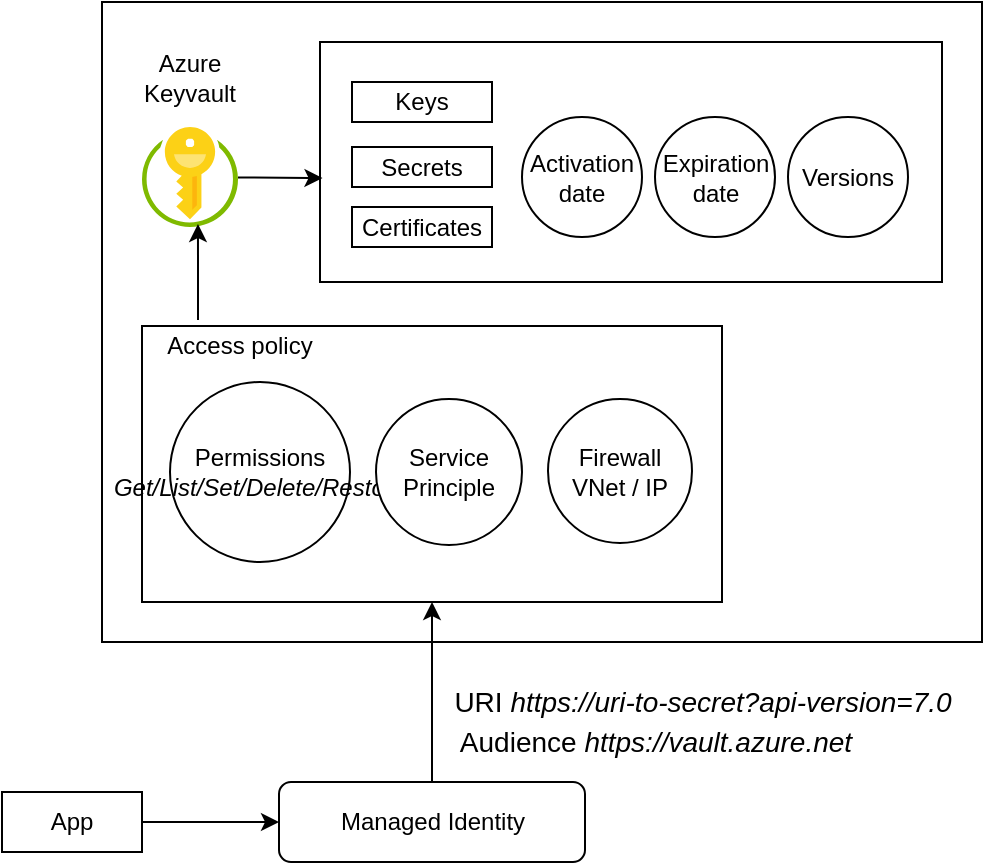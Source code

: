 <mxfile version="12.1.3" pages="1"><diagram id="S5k9Wi0amJ3152-O9uND" name="Page-1"><mxGraphModel dx="1408" dy="602" grid="1" gridSize="10" guides="1" tooltips="1" connect="1" arrows="1" fold="1" page="1" pageScale="1" pageWidth="850" pageHeight="1100" math="0" shadow="0"><root><mxCell id="0"/><mxCell id="1" parent="0"/><mxCell id="ESPYaX8r0ey1SjZf2rnO-36" value="" style="rounded=0;whiteSpace=wrap;html=1;" vertex="1" parent="1"><mxGeometry x="240" y="40" width="440" height="320" as="geometry"/></mxCell><mxCell id="ESPYaX8r0ey1SjZf2rnO-37" value="" style="rounded=0;whiteSpace=wrap;html=1;" vertex="1" parent="1"><mxGeometry x="260" y="202" width="290" height="138" as="geometry"/></mxCell><mxCell id="ESPYaX8r0ey1SjZf2rnO-32" value="" style="rounded=0;whiteSpace=wrap;html=1;" vertex="1" parent="1"><mxGeometry x="349" y="60" width="311" height="120" as="geometry"/></mxCell><mxCell id="ESPYaX8r0ey1SjZf2rnO-2" value="" style="aspect=fixed;html=1;points=[];align=center;image;fontSize=12;image=img/lib/mscae/Key_Vaults.svg;" vertex="1" parent="1"><mxGeometry x="260" y="102.5" width="48" height="50" as="geometry"/></mxCell><mxCell id="ESPYaX8r0ey1SjZf2rnO-3" value="&lt;div&gt;Keys&lt;/div&gt;" style="rounded=0;whiteSpace=wrap;html=1;" vertex="1" parent="1"><mxGeometry x="365" y="80" width="70" height="20" as="geometry"/></mxCell><mxCell id="ESPYaX8r0ey1SjZf2rnO-4" value="Secrets" style="rounded=0;whiteSpace=wrap;html=1;" vertex="1" parent="1"><mxGeometry x="365" y="112.5" width="70" height="20" as="geometry"/></mxCell><mxCell id="ESPYaX8r0ey1SjZf2rnO-5" value="Certificates" style="rounded=0;whiteSpace=wrap;html=1;" vertex="1" parent="1"><mxGeometry x="365" y="142.5" width="70" height="20" as="geometry"/></mxCell><mxCell id="ESPYaX8r0ey1SjZf2rnO-6" value="&lt;div&gt;Permissions&lt;/div&gt;&lt;div&gt;&lt;i&gt;Get/List/Set/Delete/Restore&lt;/i&gt;&lt;/div&gt;" style="ellipse;whiteSpace=wrap;html=1;aspect=fixed;" vertex="1" parent="1"><mxGeometry x="274" y="230" width="90" height="90" as="geometry"/></mxCell><mxCell id="ESPYaX8r0ey1SjZf2rnO-27" value="" style="edgeStyle=orthogonalEdgeStyle;rounded=0;orthogonalLoop=1;jettySize=auto;html=1;entryX=0.5;entryY=1;entryDx=0;entryDy=0;" edge="1" parent="1" source="ESPYaX8r0ey1SjZf2rnO-8" target="ESPYaX8r0ey1SjZf2rnO-37"><mxGeometry relative="1" as="geometry"><mxPoint x="354" y="307" as="targetPoint"/></mxGeometry></mxCell><mxCell id="ESPYaX8r0ey1SjZf2rnO-8" value="Managed Identity" style="rounded=1;whiteSpace=wrap;html=1;" vertex="1" parent="1"><mxGeometry x="328.5" y="430" width="153" height="40" as="geometry"/></mxCell><mxCell id="ESPYaX8r0ey1SjZf2rnO-11" value="App" style="rounded=0;whiteSpace=wrap;html=1;" vertex="1" parent="1"><mxGeometry x="190" y="435" width="70" height="30" as="geometry"/></mxCell><mxCell id="ESPYaX8r0ey1SjZf2rnO-15" value="" style="endArrow=classic;html=1;exitX=1;exitY=0.5;exitDx=0;exitDy=0;" edge="1" parent="1" source="ESPYaX8r0ey1SjZf2rnO-11" target="ESPYaX8r0ey1SjZf2rnO-8"><mxGeometry width="50" height="50" relative="1" as="geometry"><mxPoint x="405" y="500" as="sourcePoint"/><mxPoint x="150" y="480" as="targetPoint"/></mxGeometry></mxCell><mxCell id="ESPYaX8r0ey1SjZf2rnO-23" value="Azure Keyvault" style="text;html=1;strokeColor=none;fillColor=none;align=center;verticalAlign=middle;whiteSpace=wrap;rounded=0;" vertex="1" parent="1"><mxGeometry x="264" y="67.5" width="40" height="20" as="geometry"/></mxCell><mxCell id="ESPYaX8r0ey1SjZf2rnO-24" value="&lt;div&gt;Firewall&lt;/div&gt;&lt;div&gt;VNet / IP&lt;br&gt;&lt;/div&gt;" style="ellipse;whiteSpace=wrap;html=1;aspect=fixed;" vertex="1" parent="1"><mxGeometry x="463" y="238.5" width="72" height="72" as="geometry"/></mxCell><mxCell id="ESPYaX8r0ey1SjZf2rnO-34" value="&lt;div&gt;Activation &lt;br&gt;&lt;/div&gt;&lt;div&gt;date&lt;br&gt;&lt;/div&gt;" style="ellipse;whiteSpace=wrap;html=1;aspect=fixed;" vertex="1" parent="1"><mxGeometry x="450" y="97.5" width="60" height="60" as="geometry"/></mxCell><mxCell id="ESPYaX8r0ey1SjZf2rnO-35" value="&lt;div&gt;Expiration&lt;/div&gt;&lt;div&gt;date&lt;br&gt;&lt;/div&gt;" style="ellipse;whiteSpace=wrap;html=1;aspect=fixed;" vertex="1" parent="1"><mxGeometry x="516.5" y="97.5" width="60" height="60" as="geometry"/></mxCell><mxCell id="ESPYaX8r0ey1SjZf2rnO-38" value="Access policy" style="text;html=1;strokeColor=none;fillColor=none;align=center;verticalAlign=middle;whiteSpace=wrap;rounded=0;" vertex="1" parent="1"><mxGeometry x="248" y="202" width="122" height="20" as="geometry"/></mxCell><mxCell id="ESPYaX8r0ey1SjZf2rnO-39" value="&lt;div&gt;Service &lt;br&gt;&lt;/div&gt;&lt;div&gt;Principle&lt;br&gt;&lt;/div&gt;" style="ellipse;whiteSpace=wrap;html=1;aspect=fixed;" vertex="1" parent="1"><mxGeometry x="377" y="238.5" width="73" height="73" as="geometry"/></mxCell><mxCell id="ESPYaX8r0ey1SjZf2rnO-43" value="&lt;font style=&quot;font-size: 14px&quot;&gt;URI &lt;i&gt;https://uri-to-secret?api-version=7.0&lt;/i&gt;&lt;/font&gt;" style="text;html=1;strokeColor=none;fillColor=none;align=center;verticalAlign=middle;whiteSpace=wrap;rounded=0;" vertex="1" parent="1"><mxGeometry x="397.5" y="380" width="285" height="20" as="geometry"/></mxCell><mxCell id="ESPYaX8r0ey1SjZf2rnO-45" value="" style="endArrow=classic;html=1;entryX=0.583;entryY=0.97;entryDx=0;entryDy=0;entryPerimeter=0;exitX=0.328;exitY=-0.15;exitDx=0;exitDy=0;exitPerimeter=0;" edge="1" parent="1" source="ESPYaX8r0ey1SjZf2rnO-38" target="ESPYaX8r0ey1SjZf2rnO-2"><mxGeometry width="50" height="50" relative="1" as="geometry"><mxPoint x="288" y="210" as="sourcePoint"/><mxPoint x="140" y="180" as="targetPoint"/></mxGeometry></mxCell><mxCell id="ESPYaX8r0ey1SjZf2rnO-46" value="" style="endArrow=classic;html=1;entryX=0.004;entryY=0.567;entryDx=0;entryDy=0;entryPerimeter=0;" edge="1" parent="1" source="ESPYaX8r0ey1SjZf2rnO-2" target="ESPYaX8r0ey1SjZf2rnO-32"><mxGeometry width="50" height="50" relative="1" as="geometry"><mxPoint x="320" y="150" as="sourcePoint"/><mxPoint x="370" y="100" as="targetPoint"/></mxGeometry></mxCell><mxCell id="ESPYaX8r0ey1SjZf2rnO-49" value="&lt;font style=&quot;font-size: 14px&quot;&gt;Audience &lt;i&gt;https://vault.azure.net&lt;/i&gt;&lt;/font&gt;" style="text;html=1;strokeColor=none;fillColor=none;align=center;verticalAlign=middle;whiteSpace=wrap;rounded=0;" vertex="1" parent="1"><mxGeometry x="396.5" y="400" width="240" height="20" as="geometry"/></mxCell><mxCell id="ESPYaX8r0ey1SjZf2rnO-53" value="Versions" style="ellipse;whiteSpace=wrap;html=1;aspect=fixed;" vertex="1" parent="1"><mxGeometry x="583" y="97.5" width="60" height="60" as="geometry"/></mxCell></root></mxGraphModel></diagram></mxfile>
